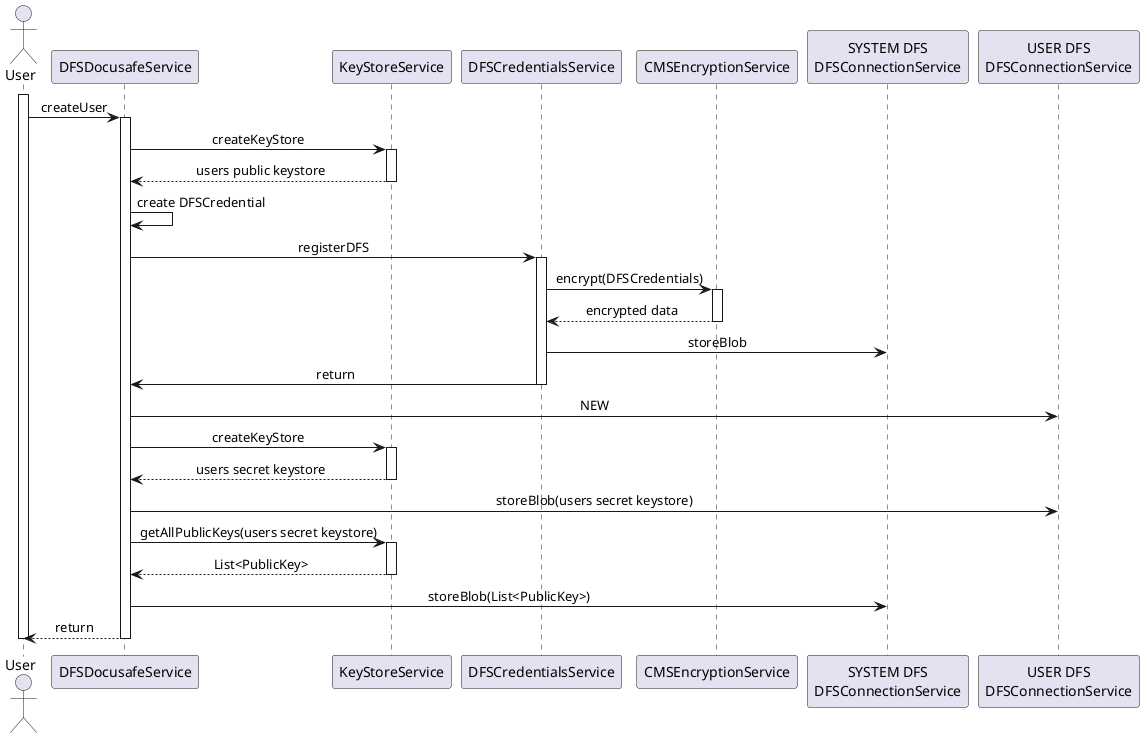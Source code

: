 @startuml
skinparam SequenceMessageAlign center

actor User

activate User
User -> DFSDocusafeService : createUser
activate DFSDocusafeService
DFSDocusafeService -> KeyStoreService : createKeyStore
activate KeyStoreService
KeyStoreService --> DFSDocusafeService : users public keystore
deactivate KeyStoreService
DFSDocusafeService -> DFSDocusafeService : create DFSCredential
DFSDocusafeService -> DFSCredentialsService : registerDFS
activate DFSCredentialsService
DFSCredentialsService -> CMSEncryptionService : encrypt(DFSCredentials)
activate CMSEncryptionService
CMSEncryptionService --> DFSCredentialsService : encrypted data
deactivate CMSEncryptionService
DFSCredentialsService -> "SYSTEM DFS\nDFSConnectionService" as sysDFS : storeBlob
DFSCredentialsService -> DFSDocusafeService : return
deactivate DFSCredentialsService
DFSDocusafeService -> "USER DFS\nDFSConnectionService" as usrDFS : NEW
DFSDocusafeService -> KeyStoreService : createKeyStore
activate KeyStoreService
KeyStoreService --> DFSDocusafeService : users secret keystore
deactivate KeyStoreService
DFSDocusafeService -> usrDFS : storeBlob(users secret keystore)
DFSDocusafeService ->  KeyStoreService : getAllPublicKeys(users secret keystore)
activate KeyStoreService
KeyStoreService --> DFSDocusafeService : List<PublicKey>
deactivate KeyStoreService
DFSDocusafeService -> sysDFS : storeBlob(List<PublicKey>)
DFSDocusafeService --> User : return
deactivate DFSDocusafeService
deactivate User
@enduml